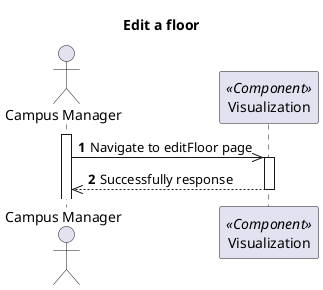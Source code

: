 @startuml
'https://plantuml.com/sequence-diagram

autonumber
skinparam packageStyle rect

title Edit a floor

actor "Campus Manager" as CM
participant "Visualization" as MD <<Component>>

activate CM
CM->> MD : Navigate to editFloor page

activate MD
CM<<--- MD :Successfully response
deactivate MD
@enduml
